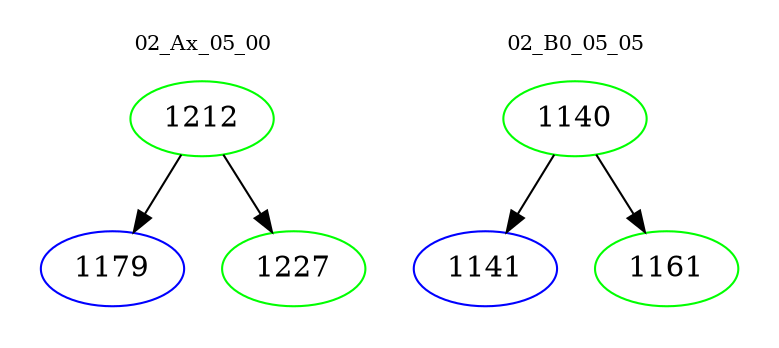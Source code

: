 digraph{
subgraph cluster_0 {
color = white
label = "02_Ax_05_00";
fontsize=10;
T0_1212 [label="1212", color="green"]
T0_1212 -> T0_1179 [color="black"]
T0_1179 [label="1179", color="blue"]
T0_1212 -> T0_1227 [color="black"]
T0_1227 [label="1227", color="green"]
}
subgraph cluster_1 {
color = white
label = "02_B0_05_05";
fontsize=10;
T1_1140 [label="1140", color="green"]
T1_1140 -> T1_1141 [color="black"]
T1_1141 [label="1141", color="blue"]
T1_1140 -> T1_1161 [color="black"]
T1_1161 [label="1161", color="green"]
}
}

